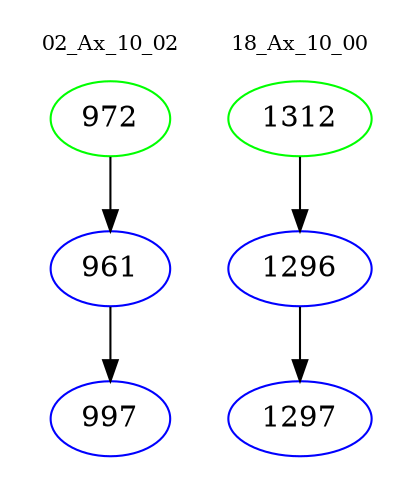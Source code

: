 digraph{
subgraph cluster_0 {
color = white
label = "02_Ax_10_02";
fontsize=10;
T0_972 [label="972", color="green"]
T0_972 -> T0_961 [color="black"]
T0_961 [label="961", color="blue"]
T0_961 -> T0_997 [color="black"]
T0_997 [label="997", color="blue"]
}
subgraph cluster_1 {
color = white
label = "18_Ax_10_00";
fontsize=10;
T1_1312 [label="1312", color="green"]
T1_1312 -> T1_1296 [color="black"]
T1_1296 [label="1296", color="blue"]
T1_1296 -> T1_1297 [color="black"]
T1_1297 [label="1297", color="blue"]
}
}
